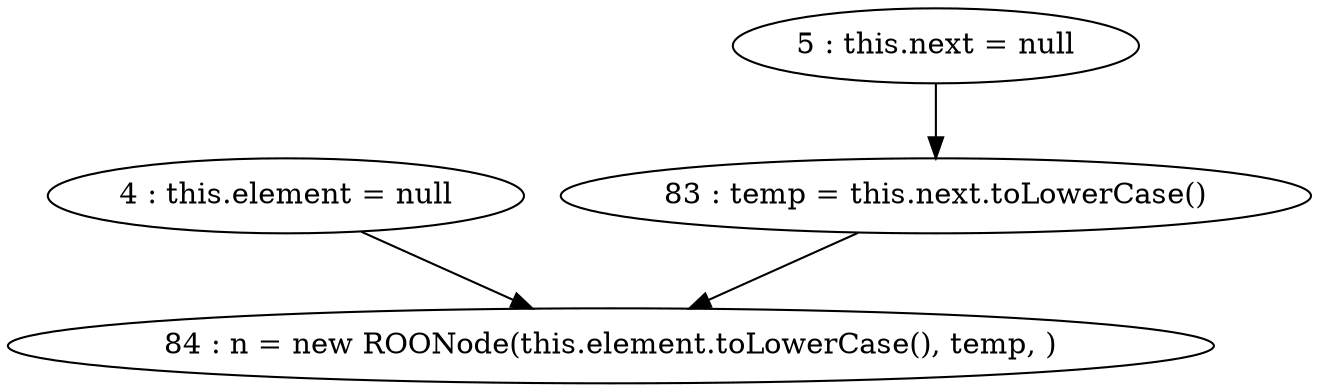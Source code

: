 digraph G {
"4 : this.element = null"
"4 : this.element = null" -> "84 : n = new ROONode(this.element.toLowerCase(), temp, )"
"5 : this.next = null"
"5 : this.next = null" -> "83 : temp = this.next.toLowerCase()"
"83 : temp = this.next.toLowerCase()"
"83 : temp = this.next.toLowerCase()" -> "84 : n = new ROONode(this.element.toLowerCase(), temp, )"
"84 : n = new ROONode(this.element.toLowerCase(), temp, )"
}